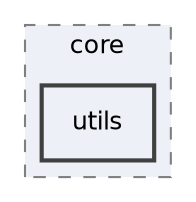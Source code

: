 digraph "src/core/utils"
{
 // INTERACTIVE_SVG=YES
 // LATEX_PDF_SIZE
  edge [fontname="Helvetica",fontsize="12",labelfontname="Helvetica",labelfontsize="12"];
  node [fontname="Helvetica",fontsize="12",shape=record];
  compound=true
  subgraph clusterdir_aebb8dcc11953d78e620bbef0b9e2183 {
    graph [ bgcolor="#edf0f7", pencolor="grey50", style="filled,dashed,", label="core", fontname="Helvetica", fontsize="12", URL="dir_aebb8dcc11953d78e620bbef0b9e2183.html"]
  dir_a8053b3d69cfefb2b2e6ec7bf9dd5c1a [shape=box, label="utils", style="filled,bold,", fillcolor="#edf0f7", color="grey25", URL="dir_a8053b3d69cfefb2b2e6ec7bf9dd5c1a.html"];
  }
}
